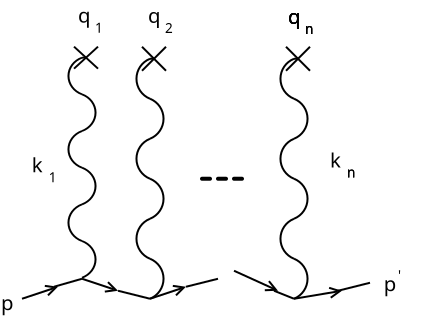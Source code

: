 <?xml version="1.0" encoding="UTF-8"?>
<dia:diagram xmlns:dia="http://www.lysator.liu.se/~alla/dia/">
  <dia:layer name="Background" visible="true" connectable="false"/>
  <dia:layer name="Background" visible="true" connectable="false"/>
  <dia:layer name="Background" visible="true" connectable="false"/>
  <dia:layer name="Background" visible="true" connectable="true" active="true">
    <dia:group>
      <dia:attribute name="meta">
        <dia:composite type="dict"/>
      </dia:attribute>
      <dia:attribute name="matrix">
        <dia:matrix xx="1" xy="0" yx="0" yy="0.917" x0="0" y0="-0.055"/>
      </dia:attribute>
      <dia:group>
        <dia:attribute name="meta">
          <dia:composite type="dict"/>
        </dia:attribute>
        <dia:attribute name="matrix"/>
        <dia:object type="Standard - Arc" version="0" id="O0">
          <dia:attribute name="obj_pos">
            <dia:point val="8,4"/>
          </dia:attribute>
          <dia:attribute name="obj_bb">
            <dia:rectangle val="7.273,3.95;8.05,6.05"/>
          </dia:attribute>
          <dia:attribute name="conn_endpoints">
            <dia:point val="8,4"/>
            <dia:point val="8,6"/>
          </dia:attribute>
          <dia:attribute name="curve_distance">
            <dia:real val="0.677"/>
          </dia:attribute>
        </dia:object>
        <dia:object type="Standard - Arc" version="0" id="O1">
          <dia:attribute name="obj_pos">
            <dia:point val="8,6"/>
          </dia:attribute>
          <dia:attribute name="obj_bb">
            <dia:rectangle val="7.95,5.95;8.727,8.05"/>
          </dia:attribute>
          <dia:attribute name="conn_endpoints">
            <dia:point val="8,6"/>
            <dia:point val="8,8"/>
          </dia:attribute>
          <dia:attribute name="curve_distance">
            <dia:real val="-0.677"/>
          </dia:attribute>
        </dia:object>
        <dia:object type="Standard - Arc" version="0" id="O2">
          <dia:attribute name="obj_pos">
            <dia:point val="8,0"/>
          </dia:attribute>
          <dia:attribute name="obj_bb">
            <dia:rectangle val="7.273,-0.05;8.05,2.05"/>
          </dia:attribute>
          <dia:attribute name="conn_endpoints">
            <dia:point val="8,0"/>
            <dia:point val="8,2"/>
          </dia:attribute>
          <dia:attribute name="curve_distance">
            <dia:real val="0.677"/>
          </dia:attribute>
        </dia:object>
        <dia:object type="Standard - Arc" version="0" id="O3">
          <dia:attribute name="obj_pos">
            <dia:point val="8,2"/>
          </dia:attribute>
          <dia:attribute name="obj_bb">
            <dia:rectangle val="7.95,1.95;8.727,4.05"/>
          </dia:attribute>
          <dia:attribute name="conn_endpoints">
            <dia:point val="8,2"/>
            <dia:point val="8,4"/>
          </dia:attribute>
          <dia:attribute name="curve_distance">
            <dia:real val="-0.677"/>
          </dia:attribute>
        </dia:object>
        <dia:object type="Standard - Arc" version="0" id="O4">
          <dia:attribute name="obj_pos">
            <dia:point val="8,8"/>
          </dia:attribute>
          <dia:attribute name="obj_bb">
            <dia:rectangle val="7.273,7.95;8.05,10.05"/>
          </dia:attribute>
          <dia:attribute name="conn_endpoints">
            <dia:point val="8,8"/>
            <dia:point val="8,10"/>
          </dia:attribute>
          <dia:attribute name="curve_distance">
            <dia:real val="0.677"/>
          </dia:attribute>
        </dia:object>
        <dia:object type="Standard - Arc" version="0" id="O5">
          <dia:attribute name="obj_pos">
            <dia:point val="8,10"/>
          </dia:attribute>
          <dia:attribute name="obj_bb">
            <dia:rectangle val="7.95,9.95;8.727,12.05"/>
          </dia:attribute>
          <dia:attribute name="conn_endpoints">
            <dia:point val="8,10"/>
            <dia:point val="8,12"/>
          </dia:attribute>
          <dia:attribute name="curve_distance">
            <dia:real val="-0.677"/>
          </dia:attribute>
        </dia:object>
      </dia:group>
      <dia:object type="Standard - Line" version="0" id="O6">
        <dia:attribute name="obj_pos">
          <dia:point val="7.6,-0.6"/>
        </dia:attribute>
        <dia:attribute name="obj_bb">
          <dia:rectangle val="7.529,-0.671;8.871,0.671"/>
        </dia:attribute>
        <dia:attribute name="conn_endpoints">
          <dia:point val="7.6,-0.6"/>
          <dia:point val="8.8,0.6"/>
        </dia:attribute>
        <dia:attribute name="numcp">
          <dia:int val="1"/>
        </dia:attribute>
        <dia:connections>
          <dia:connection handle="1" to="O6" connection="0"/>
        </dia:connections>
      </dia:object>
      <dia:object type="Standard - Line" version="0" id="O7">
        <dia:attribute name="obj_pos">
          <dia:point val="7.6,0.6"/>
        </dia:attribute>
        <dia:attribute name="obj_bb">
          <dia:rectangle val="7.529,-0.671;8.871,0.671"/>
        </dia:attribute>
        <dia:attribute name="conn_endpoints">
          <dia:point val="7.6,0.6"/>
          <dia:point val="8.8,-0.6"/>
        </dia:attribute>
        <dia:attribute name="numcp">
          <dia:int val="1"/>
        </dia:attribute>
      </dia:object>
      <dia:object type="Standard - Line" version="0" id="O8">
        <dia:attribute name="obj_pos">
          <dia:point val="8,0"/>
        </dia:attribute>
        <dia:attribute name="obj_bb">
          <dia:rectangle val="7.95,-0.05;8.25,0.05"/>
        </dia:attribute>
        <dia:attribute name="conn_endpoints">
          <dia:point val="8,0"/>
          <dia:point val="8.2,0"/>
        </dia:attribute>
        <dia:attribute name="numcp">
          <dia:int val="1"/>
        </dia:attribute>
      </dia:object>
    </dia:group>
    <dia:group>
      <dia:attribute name="meta">
        <dia:composite type="dict"/>
      </dia:attribute>
      <dia:attribute name="matrix"/>
      <dia:group>
        <dia:attribute name="meta">
          <dia:composite type="dict"/>
        </dia:attribute>
        <dia:attribute name="matrix"/>
        <dia:object type="Standard - Arc" version="0" id="O9">
          <dia:attribute name="obj_pos">
            <dia:point val="11.4,4"/>
          </dia:attribute>
          <dia:attribute name="obj_bb">
            <dia:rectangle val="10.673,3.95;11.45,6.05"/>
          </dia:attribute>
          <dia:attribute name="conn_endpoints">
            <dia:point val="11.4,4"/>
            <dia:point val="11.4,6"/>
          </dia:attribute>
          <dia:attribute name="curve_distance">
            <dia:real val="0.677"/>
          </dia:attribute>
        </dia:object>
        <dia:object type="Standard - Arc" version="0" id="O10">
          <dia:attribute name="obj_pos">
            <dia:point val="11.4,6"/>
          </dia:attribute>
          <dia:attribute name="obj_bb">
            <dia:rectangle val="11.35,5.95;12.127,8.05"/>
          </dia:attribute>
          <dia:attribute name="conn_endpoints">
            <dia:point val="11.4,6"/>
            <dia:point val="11.4,8"/>
          </dia:attribute>
          <dia:attribute name="curve_distance">
            <dia:real val="-0.677"/>
          </dia:attribute>
        </dia:object>
        <dia:object type="Standard - Arc" version="0" id="O11">
          <dia:attribute name="obj_pos">
            <dia:point val="11.4,0"/>
          </dia:attribute>
          <dia:attribute name="obj_bb">
            <dia:rectangle val="10.673,-0.05;11.45,2.05"/>
          </dia:attribute>
          <dia:attribute name="conn_endpoints">
            <dia:point val="11.4,0"/>
            <dia:point val="11.4,2"/>
          </dia:attribute>
          <dia:attribute name="curve_distance">
            <dia:real val="0.677"/>
          </dia:attribute>
        </dia:object>
        <dia:object type="Standard - Arc" version="0" id="O12">
          <dia:attribute name="obj_pos">
            <dia:point val="11.4,2"/>
          </dia:attribute>
          <dia:attribute name="obj_bb">
            <dia:rectangle val="11.35,1.95;12.127,4.05"/>
          </dia:attribute>
          <dia:attribute name="conn_endpoints">
            <dia:point val="11.4,2"/>
            <dia:point val="11.4,4"/>
          </dia:attribute>
          <dia:attribute name="curve_distance">
            <dia:real val="-0.677"/>
          </dia:attribute>
        </dia:object>
        <dia:object type="Standard - Arc" version="0" id="O13">
          <dia:attribute name="obj_pos">
            <dia:point val="11.4,8"/>
          </dia:attribute>
          <dia:attribute name="obj_bb">
            <dia:rectangle val="10.673,7.95;11.45,10.05"/>
          </dia:attribute>
          <dia:attribute name="conn_endpoints">
            <dia:point val="11.4,8"/>
            <dia:point val="11.4,10"/>
          </dia:attribute>
          <dia:attribute name="curve_distance">
            <dia:real val="0.677"/>
          </dia:attribute>
        </dia:object>
        <dia:object type="Standard - Arc" version="0" id="O14">
          <dia:attribute name="obj_pos">
            <dia:point val="11.4,10"/>
          </dia:attribute>
          <dia:attribute name="obj_bb">
            <dia:rectangle val="11.35,9.95;12.127,12.05"/>
          </dia:attribute>
          <dia:attribute name="conn_endpoints">
            <dia:point val="11.4,10"/>
            <dia:point val="11.4,12"/>
          </dia:attribute>
          <dia:attribute name="curve_distance">
            <dia:real val="-0.677"/>
          </dia:attribute>
        </dia:object>
      </dia:group>
      <dia:object type="Standard - Line" version="0" id="O15">
        <dia:attribute name="obj_pos">
          <dia:point val="11,-0.6"/>
        </dia:attribute>
        <dia:attribute name="obj_bb">
          <dia:rectangle val="10.929,-0.671;12.271,0.671"/>
        </dia:attribute>
        <dia:attribute name="conn_endpoints">
          <dia:point val="11,-0.6"/>
          <dia:point val="12.2,0.6"/>
        </dia:attribute>
        <dia:attribute name="numcp">
          <dia:int val="1"/>
        </dia:attribute>
        <dia:connections>
          <dia:connection handle="1" to="O15" connection="0"/>
        </dia:connections>
      </dia:object>
      <dia:object type="Standard - Line" version="0" id="O16">
        <dia:attribute name="obj_pos">
          <dia:point val="11,0.6"/>
        </dia:attribute>
        <dia:attribute name="obj_bb">
          <dia:rectangle val="10.929,-0.671;12.271,0.671"/>
        </dia:attribute>
        <dia:attribute name="conn_endpoints">
          <dia:point val="11,0.6"/>
          <dia:point val="12.2,-0.6"/>
        </dia:attribute>
        <dia:attribute name="numcp">
          <dia:int val="1"/>
        </dia:attribute>
      </dia:object>
      <dia:object type="Standard - Line" version="0" id="O17">
        <dia:attribute name="obj_pos">
          <dia:point val="11.4,0"/>
        </dia:attribute>
        <dia:attribute name="obj_bb">
          <dia:rectangle val="11.35,-0.05;11.65,0.05"/>
        </dia:attribute>
        <dia:attribute name="conn_endpoints">
          <dia:point val="11.4,0"/>
          <dia:point val="11.6,0"/>
        </dia:attribute>
        <dia:attribute name="numcp">
          <dia:int val="1"/>
        </dia:attribute>
      </dia:object>
    </dia:group>
    <dia:group>
      <dia:attribute name="meta">
        <dia:composite type="dict"/>
      </dia:attribute>
      <dia:attribute name="matrix"/>
      <dia:group>
        <dia:attribute name="meta">
          <dia:composite type="dict"/>
        </dia:attribute>
        <dia:attribute name="matrix"/>
        <dia:object type="Standard - Arc" version="0" id="O18">
          <dia:attribute name="obj_pos">
            <dia:point val="18.6,4"/>
          </dia:attribute>
          <dia:attribute name="obj_bb">
            <dia:rectangle val="17.873,3.95;18.65,6.05"/>
          </dia:attribute>
          <dia:attribute name="conn_endpoints">
            <dia:point val="18.6,4"/>
            <dia:point val="18.6,6"/>
          </dia:attribute>
          <dia:attribute name="curve_distance">
            <dia:real val="0.677"/>
          </dia:attribute>
        </dia:object>
        <dia:object type="Standard - Arc" version="0" id="O19">
          <dia:attribute name="obj_pos">
            <dia:point val="18.6,6"/>
          </dia:attribute>
          <dia:attribute name="obj_bb">
            <dia:rectangle val="18.55,5.95;19.327,8.05"/>
          </dia:attribute>
          <dia:attribute name="conn_endpoints">
            <dia:point val="18.6,6"/>
            <dia:point val="18.6,8"/>
          </dia:attribute>
          <dia:attribute name="curve_distance">
            <dia:real val="-0.677"/>
          </dia:attribute>
        </dia:object>
        <dia:object type="Standard - Arc" version="0" id="O20">
          <dia:attribute name="obj_pos">
            <dia:point val="18.6,0"/>
          </dia:attribute>
          <dia:attribute name="obj_bb">
            <dia:rectangle val="17.873,-0.05;18.65,2.05"/>
          </dia:attribute>
          <dia:attribute name="conn_endpoints">
            <dia:point val="18.6,0"/>
            <dia:point val="18.6,2"/>
          </dia:attribute>
          <dia:attribute name="curve_distance">
            <dia:real val="0.677"/>
          </dia:attribute>
        </dia:object>
        <dia:object type="Standard - Arc" version="0" id="O21">
          <dia:attribute name="obj_pos">
            <dia:point val="18.6,2"/>
          </dia:attribute>
          <dia:attribute name="obj_bb">
            <dia:rectangle val="18.55,1.95;19.327,4.05"/>
          </dia:attribute>
          <dia:attribute name="conn_endpoints">
            <dia:point val="18.6,2"/>
            <dia:point val="18.6,4"/>
          </dia:attribute>
          <dia:attribute name="curve_distance">
            <dia:real val="-0.677"/>
          </dia:attribute>
        </dia:object>
        <dia:object type="Standard - Arc" version="0" id="O22">
          <dia:attribute name="obj_pos">
            <dia:point val="18.6,8"/>
          </dia:attribute>
          <dia:attribute name="obj_bb">
            <dia:rectangle val="17.873,7.95;18.65,10.05"/>
          </dia:attribute>
          <dia:attribute name="conn_endpoints">
            <dia:point val="18.6,8"/>
            <dia:point val="18.6,10"/>
          </dia:attribute>
          <dia:attribute name="curve_distance">
            <dia:real val="0.677"/>
          </dia:attribute>
        </dia:object>
        <dia:object type="Standard - Arc" version="0" id="O23">
          <dia:attribute name="obj_pos">
            <dia:point val="18.6,10"/>
          </dia:attribute>
          <dia:attribute name="obj_bb">
            <dia:rectangle val="18.55,9.95;19.327,12.05"/>
          </dia:attribute>
          <dia:attribute name="conn_endpoints">
            <dia:point val="18.6,10"/>
            <dia:point val="18.6,12"/>
          </dia:attribute>
          <dia:attribute name="curve_distance">
            <dia:real val="-0.677"/>
          </dia:attribute>
        </dia:object>
      </dia:group>
      <dia:object type="Standard - Line" version="0" id="O24">
        <dia:attribute name="obj_pos">
          <dia:point val="18.2,-0.6"/>
        </dia:attribute>
        <dia:attribute name="obj_bb">
          <dia:rectangle val="18.129,-0.671;19.471,0.671"/>
        </dia:attribute>
        <dia:attribute name="conn_endpoints">
          <dia:point val="18.2,-0.6"/>
          <dia:point val="19.4,0.6"/>
        </dia:attribute>
        <dia:attribute name="numcp">
          <dia:int val="1"/>
        </dia:attribute>
        <dia:connections>
          <dia:connection handle="1" to="O24" connection="0"/>
        </dia:connections>
      </dia:object>
      <dia:object type="Standard - Line" version="0" id="O25">
        <dia:attribute name="obj_pos">
          <dia:point val="18.2,0.6"/>
        </dia:attribute>
        <dia:attribute name="obj_bb">
          <dia:rectangle val="18.129,-0.671;19.471,0.671"/>
        </dia:attribute>
        <dia:attribute name="conn_endpoints">
          <dia:point val="18.2,0.6"/>
          <dia:point val="19.4,-0.6"/>
        </dia:attribute>
        <dia:attribute name="numcp">
          <dia:int val="1"/>
        </dia:attribute>
      </dia:object>
      <dia:object type="Standard - Line" version="0" id="O26">
        <dia:attribute name="obj_pos">
          <dia:point val="18.6,0"/>
        </dia:attribute>
        <dia:attribute name="obj_bb">
          <dia:rectangle val="18.55,-0.05;18.85,0.05"/>
        </dia:attribute>
        <dia:attribute name="conn_endpoints">
          <dia:point val="18.6,0"/>
          <dia:point val="18.8,0"/>
        </dia:attribute>
        <dia:attribute name="numcp">
          <dia:int val="1"/>
        </dia:attribute>
      </dia:object>
    </dia:group>
    <dia:object type="Standard - Line" version="0" id="O27">
      <dia:attribute name="obj_pos">
        <dia:point val="14,6"/>
      </dia:attribute>
      <dia:attribute name="obj_bb">
        <dia:rectangle val="13.9,5.9;16.1,6.1"/>
      </dia:attribute>
      <dia:attribute name="conn_endpoints">
        <dia:point val="14,6"/>
        <dia:point val="16,6"/>
      </dia:attribute>
      <dia:attribute name="numcp">
        <dia:int val="1"/>
      </dia:attribute>
      <dia:attribute name="line_width">
        <dia:real val="0.2"/>
      </dia:attribute>
      <dia:attribute name="line_style">
        <dia:enum val="1"/>
      </dia:attribute>
      <dia:attribute name="line_caps">
        <dia:enum val="1"/>
      </dia:attribute>
      <dia:attribute name="dashlength">
        <dia:real val="0.4"/>
      </dia:attribute>
    </dia:object>
    <dia:object type="Standard - PolyLine" version="0" id="O28">
      <dia:attribute name="obj_pos">
        <dia:point val="5,12"/>
      </dia:attribute>
      <dia:attribute name="obj_bb">
        <dia:rectangle val="4.937,11.293;6.863,12.063"/>
      </dia:attribute>
      <dia:attribute name="poly_points">
        <dia:point val="5,12"/>
        <dia:point val="6.8,11.4"/>
      </dia:attribute>
      <dia:attribute name="end_arrow">
        <dia:enum val="1"/>
      </dia:attribute>
      <dia:attribute name="end_arrow_length">
        <dia:real val="0.5"/>
      </dia:attribute>
      <dia:attribute name="end_arrow_width">
        <dia:real val="0.5"/>
      </dia:attribute>
    </dia:object>
    <dia:object type="Standard - PolyLine" version="0" id="O29">
      <dia:attribute name="obj_pos">
        <dia:point val="6.6,11.4"/>
      </dia:attribute>
      <dia:attribute name="obj_bb">
        <dia:rectangle val="6.538,10.938;8.062,11.462"/>
      </dia:attribute>
      <dia:attribute name="poly_points">
        <dia:point val="6.6,11.4"/>
        <dia:point val="8,11"/>
      </dia:attribute>
    </dia:object>
    <dia:object type="Standard - PolyLine" version="0" id="O30">
      <dia:attribute name="obj_pos">
        <dia:point val="9.8,11.6"/>
      </dia:attribute>
      <dia:attribute name="obj_bb">
        <dia:rectangle val="9.739,11.539;11.461,12.061"/>
      </dia:attribute>
      <dia:attribute name="poly_points">
        <dia:point val="9.8,11.6"/>
        <dia:point val="11.4,12"/>
      </dia:attribute>
    </dia:object>
    <dia:object type="Standard - PolyLine" version="0" id="O31">
      <dia:attribute name="obj_pos">
        <dia:point val="8,11"/>
      </dia:attribute>
      <dia:attribute name="obj_bb">
        <dia:rectangle val="7.937,10.937;9.863,11.707"/>
      </dia:attribute>
      <dia:attribute name="poly_points">
        <dia:point val="8,11"/>
        <dia:point val="9.8,11.6"/>
      </dia:attribute>
      <dia:attribute name="end_arrow">
        <dia:enum val="1"/>
      </dia:attribute>
      <dia:attribute name="end_arrow_length">
        <dia:real val="0.5"/>
      </dia:attribute>
      <dia:attribute name="end_arrow_width">
        <dia:real val="0.5"/>
      </dia:attribute>
    </dia:object>
    <dia:object type="Standard - PolyLine" version="0" id="O32">
      <dia:attribute name="obj_pos">
        <dia:point val="11.4,12"/>
      </dia:attribute>
      <dia:attribute name="obj_bb">
        <dia:rectangle val="11.337,11.293;13.263,12.063"/>
      </dia:attribute>
      <dia:attribute name="poly_points">
        <dia:point val="11.4,12"/>
        <dia:point val="13.2,11.4"/>
      </dia:attribute>
      <dia:attribute name="end_arrow">
        <dia:enum val="1"/>
      </dia:attribute>
      <dia:attribute name="end_arrow_length">
        <dia:real val="0.5"/>
      </dia:attribute>
      <dia:attribute name="end_arrow_width">
        <dia:real val="0.5"/>
      </dia:attribute>
    </dia:object>
    <dia:object type="Standard - PolyLine" version="0" id="O33">
      <dia:attribute name="obj_pos">
        <dia:point val="15.6,10.6"/>
      </dia:attribute>
      <dia:attribute name="obj_bb">
        <dia:rectangle val="15.534,10.534;17.866,11.666"/>
      </dia:attribute>
      <dia:attribute name="poly_points">
        <dia:point val="15.6,10.6"/>
        <dia:point val="17.8,11.6"/>
      </dia:attribute>
      <dia:attribute name="end_arrow">
        <dia:enum val="1"/>
      </dia:attribute>
      <dia:attribute name="end_arrow_length">
        <dia:real val="0.5"/>
      </dia:attribute>
      <dia:attribute name="end_arrow_width">
        <dia:real val="0.5"/>
      </dia:attribute>
    </dia:object>
    <dia:object type="Standard - PolyLine" version="0" id="O34">
      <dia:attribute name="obj_pos">
        <dia:point val="18.6,12"/>
      </dia:attribute>
      <dia:attribute name="obj_bb">
        <dia:rectangle val="18.543,11.382;21.058,12.057"/>
      </dia:attribute>
      <dia:attribute name="poly_points">
        <dia:point val="18.6,12"/>
        <dia:point val="21,11.6"/>
      </dia:attribute>
      <dia:attribute name="end_arrow">
        <dia:enum val="1"/>
      </dia:attribute>
      <dia:attribute name="end_arrow_length">
        <dia:real val="0.5"/>
      </dia:attribute>
      <dia:attribute name="end_arrow_width">
        <dia:real val="0.5"/>
      </dia:attribute>
    </dia:object>
    <dia:object type="Standard - PolyLine" version="0" id="O35">
      <dia:attribute name="obj_pos">
        <dia:point val="20.8,11.6"/>
      </dia:attribute>
      <dia:attribute name="obj_bb">
        <dia:rectangle val="20.739,11.139;22.461,11.661"/>
      </dia:attribute>
      <dia:attribute name="poly_points">
        <dia:point val="20.8,11.6"/>
        <dia:point val="22.4,11.2"/>
      </dia:attribute>
    </dia:object>
    <dia:object type="Standard - PolyLine" version="0" id="O36">
      <dia:attribute name="obj_pos">
        <dia:point val="17.6,11.6"/>
      </dia:attribute>
      <dia:attribute name="obj_bb">
        <dia:rectangle val="17.535,11.535;18.665,12.065"/>
      </dia:attribute>
      <dia:attribute name="poly_points">
        <dia:point val="17.6,11.6"/>
        <dia:point val="18.6,12"/>
      </dia:attribute>
    </dia:object>
    <dia:object type="Standard - PolyLine" version="0" id="O37">
      <dia:attribute name="obj_pos">
        <dia:point val="13.2,11.4"/>
      </dia:attribute>
      <dia:attribute name="obj_bb">
        <dia:rectangle val="13.139,10.939;14.861,11.461"/>
      </dia:attribute>
      <dia:attribute name="poly_points">
        <dia:point val="13.2,11.4"/>
        <dia:point val="14.8,11"/>
      </dia:attribute>
    </dia:object>
    <dia:object type="Standard - Text" version="1" id="O38">
      <dia:attribute name="obj_pos">
        <dia:point val="10.8,-4.4"/>
      </dia:attribute>
      <dia:attribute name="obj_bb">
        <dia:rectangle val="10.8,-4.995;10.8,-4.247"/>
      </dia:attribute>
      <dia:attribute name="text">
        <dia:composite type="text">
          <dia:attribute name="string">
            <dia:string>##</dia:string>
          </dia:attribute>
          <dia:attribute name="font">
            <dia:font family="sans" style="0" name="Helvetica"/>
          </dia:attribute>
          <dia:attribute name="height">
            <dia:real val="0.8"/>
          </dia:attribute>
          <dia:attribute name="pos">
            <dia:point val="10.8,-4.4"/>
          </dia:attribute>
          <dia:attribute name="color">
            <dia:color val="#000000ff"/>
          </dia:attribute>
          <dia:attribute name="alignment">
            <dia:enum val="0"/>
          </dia:attribute>
        </dia:composite>
      </dia:attribute>
      <dia:attribute name="valign">
        <dia:enum val="3"/>
      </dia:attribute>
    </dia:object>
    <dia:object type="Standard - Text" version="1" id="O39">
      <dia:attribute name="obj_pos">
        <dia:point val="12.2,-5.2"/>
      </dia:attribute>
      <dia:attribute name="obj_bb">
        <dia:rectangle val="12.2,-5.795;12.2,-5.048"/>
      </dia:attribute>
      <dia:attribute name="text">
        <dia:composite type="text">
          <dia:attribute name="string">
            <dia:string>##</dia:string>
          </dia:attribute>
          <dia:attribute name="font">
            <dia:font family="sans" style="0" name="Helvetica"/>
          </dia:attribute>
          <dia:attribute name="height">
            <dia:real val="0.8"/>
          </dia:attribute>
          <dia:attribute name="pos">
            <dia:point val="12.2,-5.2"/>
          </dia:attribute>
          <dia:attribute name="color">
            <dia:color val="#000000ff"/>
          </dia:attribute>
          <dia:attribute name="alignment">
            <dia:enum val="0"/>
          </dia:attribute>
        </dia:composite>
      </dia:attribute>
      <dia:attribute name="valign">
        <dia:enum val="3"/>
      </dia:attribute>
    </dia:object>
    <dia:group>
      <dia:attribute name="meta">
        <dia:composite type="dict"/>
      </dia:attribute>
      <dia:attribute name="matrix"/>
      <dia:object type="Standard - Text" version="1" id="O40">
        <dia:attribute name="obj_pos">
          <dia:point val="11.305,-1.785"/>
        </dia:attribute>
        <dia:attribute name="obj_bb">
          <dia:rectangle val="11.305,-2.73;11.95,-1.545"/>
        </dia:attribute>
        <dia:attribute name="text">
          <dia:composite type="text">
            <dia:attribute name="string">
              <dia:string>#q#</dia:string>
            </dia:attribute>
            <dia:attribute name="font">
              <dia:font family="sans" style="0" name="Helvetica"/>
            </dia:attribute>
            <dia:attribute name="height">
              <dia:real val="1.27"/>
            </dia:attribute>
            <dia:attribute name="pos">
              <dia:point val="11.305,-1.785"/>
            </dia:attribute>
            <dia:attribute name="color">
              <dia:color val="#000000ff"/>
            </dia:attribute>
            <dia:attribute name="alignment">
              <dia:enum val="0"/>
            </dia:attribute>
          </dia:composite>
        </dia:attribute>
        <dia:attribute name="valign">
          <dia:enum val="3"/>
        </dia:attribute>
      </dia:object>
      <dia:object type="Standard - Text" version="1" id="O41">
        <dia:attribute name="obj_pos">
          <dia:point val="12.155,-1.285"/>
        </dia:attribute>
        <dia:attribute name="obj_bb">
          <dia:rectangle val="12.155,-1.915;12.585,-1.125"/>
        </dia:attribute>
        <dia:attribute name="text">
          <dia:composite type="text">
            <dia:attribute name="string">
              <dia:string>#2#</dia:string>
            </dia:attribute>
            <dia:attribute name="font">
              <dia:font family="sans" style="0" name="Helvetica"/>
            </dia:attribute>
            <dia:attribute name="height">
              <dia:real val="0.847"/>
            </dia:attribute>
            <dia:attribute name="pos">
              <dia:point val="12.155,-1.285"/>
            </dia:attribute>
            <dia:attribute name="color">
              <dia:color val="#000000ff"/>
            </dia:attribute>
            <dia:attribute name="alignment">
              <dia:enum val="0"/>
            </dia:attribute>
          </dia:composite>
        </dia:attribute>
        <dia:attribute name="valign">
          <dia:enum val="3"/>
        </dia:attribute>
      </dia:object>
    </dia:group>
    <dia:group>
      <dia:attribute name="meta">
        <dia:composite type="dict"/>
      </dia:attribute>
      <dia:attribute name="matrix"/>
      <dia:object type="Standard - Text" version="1" id="O42">
        <dia:attribute name="obj_pos">
          <dia:point val="7.8,-1.8"/>
        </dia:attribute>
        <dia:attribute name="obj_bb">
          <dia:rectangle val="7.8,-2.745;8.445,-1.56"/>
        </dia:attribute>
        <dia:attribute name="text">
          <dia:composite type="text">
            <dia:attribute name="string">
              <dia:string>#q#</dia:string>
            </dia:attribute>
            <dia:attribute name="font">
              <dia:font family="sans" style="0" name="Helvetica"/>
            </dia:attribute>
            <dia:attribute name="height">
              <dia:real val="1.27"/>
            </dia:attribute>
            <dia:attribute name="pos">
              <dia:point val="7.8,-1.8"/>
            </dia:attribute>
            <dia:attribute name="color">
              <dia:color val="#000000ff"/>
            </dia:attribute>
            <dia:attribute name="alignment">
              <dia:enum val="0"/>
            </dia:attribute>
          </dia:composite>
        </dia:attribute>
        <dia:attribute name="valign">
          <dia:enum val="3"/>
        </dia:attribute>
      </dia:object>
      <dia:object type="Standard - Text" version="1" id="O43">
        <dia:attribute name="obj_pos">
          <dia:point val="8.65,-1.3"/>
        </dia:attribute>
        <dia:attribute name="obj_bb">
          <dia:rectangle val="8.65,-1.93;9.08,-1.14"/>
        </dia:attribute>
        <dia:attribute name="text">
          <dia:composite type="text">
            <dia:attribute name="string">
              <dia:string>#1#</dia:string>
            </dia:attribute>
            <dia:attribute name="font">
              <dia:font family="sans" style="0" name="Helvetica"/>
            </dia:attribute>
            <dia:attribute name="height">
              <dia:real val="0.847"/>
            </dia:attribute>
            <dia:attribute name="pos">
              <dia:point val="8.65,-1.3"/>
            </dia:attribute>
            <dia:attribute name="color">
              <dia:color val="#000000ff"/>
            </dia:attribute>
            <dia:attribute name="alignment">
              <dia:enum val="0"/>
            </dia:attribute>
          </dia:composite>
        </dia:attribute>
        <dia:attribute name="valign">
          <dia:enum val="3"/>
        </dia:attribute>
      </dia:object>
    </dia:group>
    <dia:object type="Standard - Text" version="1" id="O44">
      <dia:attribute name="obj_pos">
        <dia:point val="18.305,-1.735"/>
      </dia:attribute>
      <dia:attribute name="obj_bb">
        <dia:rectangle val="18.305,-2.68;18.95,-1.495"/>
      </dia:attribute>
      <dia:attribute name="text">
        <dia:composite type="text">
          <dia:attribute name="string">
            <dia:string>#q#</dia:string>
          </dia:attribute>
          <dia:attribute name="font">
            <dia:font family="sans" style="0" name="Helvetica"/>
          </dia:attribute>
          <dia:attribute name="height">
            <dia:real val="1.27"/>
          </dia:attribute>
          <dia:attribute name="pos">
            <dia:point val="18.305,-1.735"/>
          </dia:attribute>
          <dia:attribute name="color">
            <dia:color val="#000000ff"/>
          </dia:attribute>
          <dia:attribute name="alignment">
            <dia:enum val="0"/>
          </dia:attribute>
        </dia:composite>
      </dia:attribute>
      <dia:attribute name="valign">
        <dia:enum val="3"/>
      </dia:attribute>
    </dia:object>
    <dia:object type="Standard - Text" version="1" id="O45">
      <dia:attribute name="obj_pos">
        <dia:point val="19.155,-1.235"/>
      </dia:attribute>
      <dia:attribute name="obj_bb">
        <dia:rectangle val="19.155,-1.865;19.585,-1.075"/>
      </dia:attribute>
      <dia:attribute name="text">
        <dia:composite type="text">
          <dia:attribute name="string">
            <dia:string>#n#</dia:string>
          </dia:attribute>
          <dia:attribute name="font">
            <dia:font family="sans" style="0" name="Helvetica"/>
          </dia:attribute>
          <dia:attribute name="height">
            <dia:real val="0.847"/>
          </dia:attribute>
          <dia:attribute name="pos">
            <dia:point val="19.155,-1.235"/>
          </dia:attribute>
          <dia:attribute name="color">
            <dia:color val="#000000ff"/>
          </dia:attribute>
          <dia:attribute name="alignment">
            <dia:enum val="0"/>
          </dia:attribute>
        </dia:composite>
      </dia:attribute>
      <dia:attribute name="valign">
        <dia:enum val="3"/>
      </dia:attribute>
    </dia:object>
    <dia:group>
      <dia:attribute name="meta">
        <dia:composite type="dict"/>
      </dia:attribute>
      <dia:attribute name="matrix"/>
      <dia:group>
        <dia:attribute name="meta">
          <dia:composite type="dict"/>
        </dia:attribute>
        <dia:attribute name="matrix"/>
        <dia:object type="Standard - Text" version="1" id="O46">
          <dia:attribute name="obj_pos">
            <dia:point val="18.305,-1.735"/>
          </dia:attribute>
          <dia:attribute name="obj_bb">
            <dia:rectangle val="18.305,-2.68;18.95,-1.495"/>
          </dia:attribute>
          <dia:attribute name="text">
            <dia:composite type="text">
              <dia:attribute name="string">
                <dia:string>#q#</dia:string>
              </dia:attribute>
              <dia:attribute name="font">
                <dia:font family="sans" style="0" name="Helvetica"/>
              </dia:attribute>
              <dia:attribute name="height">
                <dia:real val="1.27"/>
              </dia:attribute>
              <dia:attribute name="pos">
                <dia:point val="18.305,-1.735"/>
              </dia:attribute>
              <dia:attribute name="color">
                <dia:color val="#000000ff"/>
              </dia:attribute>
              <dia:attribute name="alignment">
                <dia:enum val="0"/>
              </dia:attribute>
            </dia:composite>
          </dia:attribute>
          <dia:attribute name="valign">
            <dia:enum val="3"/>
          </dia:attribute>
        </dia:object>
        <dia:object type="Standard - Text" version="1" id="O47">
          <dia:attribute name="obj_pos">
            <dia:point val="19.155,-1.235"/>
          </dia:attribute>
          <dia:attribute name="obj_bb">
            <dia:rectangle val="19.155,-1.865;19.585,-1.075"/>
          </dia:attribute>
          <dia:attribute name="text">
            <dia:composite type="text">
              <dia:attribute name="string">
                <dia:string>#n#</dia:string>
              </dia:attribute>
              <dia:attribute name="font">
                <dia:font family="sans" style="0" name="Helvetica"/>
              </dia:attribute>
              <dia:attribute name="height">
                <dia:real val="0.847"/>
              </dia:attribute>
              <dia:attribute name="pos">
                <dia:point val="19.155,-1.235"/>
              </dia:attribute>
              <dia:attribute name="color">
                <dia:color val="#000000ff"/>
              </dia:attribute>
              <dia:attribute name="alignment">
                <dia:enum val="0"/>
              </dia:attribute>
            </dia:composite>
          </dia:attribute>
          <dia:attribute name="valign">
            <dia:enum val="3"/>
          </dia:attribute>
        </dia:object>
      </dia:group>
      <dia:object type="Standard - Text" version="1" id="O48">
        <dia:attribute name="obj_pos">
          <dia:point val="18.305,-1.735"/>
        </dia:attribute>
        <dia:attribute name="obj_bb">
          <dia:rectangle val="18.305,-2.68;18.95,-1.495"/>
        </dia:attribute>
        <dia:attribute name="text">
          <dia:composite type="text">
            <dia:attribute name="string">
              <dia:string>#q#</dia:string>
            </dia:attribute>
            <dia:attribute name="font">
              <dia:font family="sans" style="0" name="Helvetica"/>
            </dia:attribute>
            <dia:attribute name="height">
              <dia:real val="1.27"/>
            </dia:attribute>
            <dia:attribute name="pos">
              <dia:point val="18.305,-1.735"/>
            </dia:attribute>
            <dia:attribute name="color">
              <dia:color val="#000000ff"/>
            </dia:attribute>
            <dia:attribute name="alignment">
              <dia:enum val="0"/>
            </dia:attribute>
          </dia:composite>
        </dia:attribute>
        <dia:attribute name="valign">
          <dia:enum val="3"/>
        </dia:attribute>
      </dia:object>
      <dia:object type="Standard - Text" version="1" id="O49">
        <dia:attribute name="obj_pos">
          <dia:point val="19.155,-1.235"/>
        </dia:attribute>
        <dia:attribute name="obj_bb">
          <dia:rectangle val="19.155,-1.865;19.585,-1.075"/>
        </dia:attribute>
        <dia:attribute name="text">
          <dia:composite type="text">
            <dia:attribute name="string">
              <dia:string>#n#</dia:string>
            </dia:attribute>
            <dia:attribute name="font">
              <dia:font family="sans" style="0" name="Helvetica"/>
            </dia:attribute>
            <dia:attribute name="height">
              <dia:real val="0.847"/>
            </dia:attribute>
            <dia:attribute name="pos">
              <dia:point val="19.155,-1.235"/>
            </dia:attribute>
            <dia:attribute name="color">
              <dia:color val="#000000ff"/>
            </dia:attribute>
            <dia:attribute name="alignment">
              <dia:enum val="0"/>
            </dia:attribute>
          </dia:composite>
        </dia:attribute>
        <dia:attribute name="valign">
          <dia:enum val="3"/>
        </dia:attribute>
      </dia:object>
    </dia:group>
    <dia:group>
      <dia:attribute name="meta">
        <dia:composite type="dict"/>
      </dia:attribute>
      <dia:attribute name="matrix"/>
      <dia:object type="Standard - Text" version="1" id="O50">
        <dia:attribute name="obj_pos">
          <dia:point val="20.405,5.44"/>
        </dia:attribute>
        <dia:attribute name="obj_bb">
          <dia:rectangle val="20.405,4.465;21.022,5.739"/>
        </dia:attribute>
        <dia:attribute name="text">
          <dia:composite type="text">
            <dia:attribute name="string">
              <dia:string>#k#</dia:string>
            </dia:attribute>
            <dia:attribute name="font">
              <dia:font family="sans" style="0" name="Helvetica"/>
            </dia:attribute>
            <dia:attribute name="height">
              <dia:real val="1.27"/>
            </dia:attribute>
            <dia:attribute name="pos">
              <dia:point val="20.405,5.44"/>
            </dia:attribute>
            <dia:attribute name="color">
              <dia:color val="#000000ff"/>
            </dia:attribute>
            <dia:attribute name="alignment">
              <dia:enum val="0"/>
            </dia:attribute>
          </dia:composite>
        </dia:attribute>
        <dia:attribute name="valign">
          <dia:enum val="3"/>
        </dia:attribute>
      </dia:object>
      <dia:object type="Standard - Text" version="1" id="O51">
        <dia:attribute name="obj_pos">
          <dia:point val="21.255,5.94"/>
        </dia:attribute>
        <dia:attribute name="obj_bb">
          <dia:rectangle val="21.255,5.31;21.685,6.1"/>
        </dia:attribute>
        <dia:attribute name="text">
          <dia:composite type="text">
            <dia:attribute name="string">
              <dia:string>#n#</dia:string>
            </dia:attribute>
            <dia:attribute name="font">
              <dia:font family="sans" style="0" name="Helvetica"/>
            </dia:attribute>
            <dia:attribute name="height">
              <dia:real val="0.847"/>
            </dia:attribute>
            <dia:attribute name="pos">
              <dia:point val="21.255,5.94"/>
            </dia:attribute>
            <dia:attribute name="color">
              <dia:color val="#000000ff"/>
            </dia:attribute>
            <dia:attribute name="alignment">
              <dia:enum val="0"/>
            </dia:attribute>
          </dia:composite>
        </dia:attribute>
        <dia:attribute name="valign">
          <dia:enum val="3"/>
        </dia:attribute>
      </dia:object>
      <dia:object type="Standard - Text" version="1" id="O52">
        <dia:attribute name="obj_pos">
          <dia:point val="20.405,5.44"/>
        </dia:attribute>
        <dia:attribute name="obj_bb">
          <dia:rectangle val="20.375,4.465;20.405,5.739"/>
        </dia:attribute>
        <dia:attribute name="text">
          <dia:composite type="text">
            <dia:attribute name="string">
              <dia:string>##</dia:string>
            </dia:attribute>
            <dia:attribute name="font">
              <dia:font family="sans" style="0" name="Helvetica"/>
            </dia:attribute>
            <dia:attribute name="height">
              <dia:real val="1.27"/>
            </dia:attribute>
            <dia:attribute name="pos">
              <dia:point val="20.405,5.44"/>
            </dia:attribute>
            <dia:attribute name="color">
              <dia:color val="#000000ff"/>
            </dia:attribute>
            <dia:attribute name="alignment">
              <dia:enum val="0"/>
            </dia:attribute>
          </dia:composite>
        </dia:attribute>
        <dia:attribute name="valign">
          <dia:enum val="3"/>
        </dia:attribute>
      </dia:object>
      <dia:object type="Standard - Text" version="1" id="O53">
        <dia:attribute name="obj_pos">
          <dia:point val="21.255,5.94"/>
        </dia:attribute>
        <dia:attribute name="obj_bb">
          <dia:rectangle val="21.255,5.31;21.685,6.1"/>
        </dia:attribute>
        <dia:attribute name="text">
          <dia:composite type="text">
            <dia:attribute name="string">
              <dia:string>#n#</dia:string>
            </dia:attribute>
            <dia:attribute name="font">
              <dia:font family="sans" style="0" name="Helvetica"/>
            </dia:attribute>
            <dia:attribute name="height">
              <dia:real val="0.847"/>
            </dia:attribute>
            <dia:attribute name="pos">
              <dia:point val="21.255,5.94"/>
            </dia:attribute>
            <dia:attribute name="color">
              <dia:color val="#000000ff"/>
            </dia:attribute>
            <dia:attribute name="alignment">
              <dia:enum val="0"/>
            </dia:attribute>
          </dia:composite>
        </dia:attribute>
        <dia:attribute name="valign">
          <dia:enum val="3"/>
        </dia:attribute>
      </dia:object>
    </dia:group>
    <dia:group>
      <dia:attribute name="meta">
        <dia:composite type="dict"/>
      </dia:attribute>
      <dia:attribute name="matrix"/>
      <dia:object type="Standard - Text" version="1" id="O54">
        <dia:attribute name="obj_pos">
          <dia:point val="5.485,5.67"/>
        </dia:attribute>
        <dia:attribute name="obj_bb">
          <dia:rectangle val="5.485,4.725;6.072,5.91"/>
        </dia:attribute>
        <dia:attribute name="text">
          <dia:composite type="text">
            <dia:attribute name="string">
              <dia:string>#k#</dia:string>
            </dia:attribute>
            <dia:attribute name="font">
              <dia:font family="sans" style="0" name="Helvetica"/>
            </dia:attribute>
            <dia:attribute name="height">
              <dia:real val="1.27"/>
            </dia:attribute>
            <dia:attribute name="pos">
              <dia:point val="5.485,5.67"/>
            </dia:attribute>
            <dia:attribute name="color">
              <dia:color val="#000000ff"/>
            </dia:attribute>
            <dia:attribute name="alignment">
              <dia:enum val="0"/>
            </dia:attribute>
          </dia:composite>
        </dia:attribute>
        <dia:attribute name="valign">
          <dia:enum val="3"/>
        </dia:attribute>
      </dia:object>
      <dia:object type="Standard - Text" version="1" id="O55">
        <dia:attribute name="obj_pos">
          <dia:point val="6.335,6.17"/>
        </dia:attribute>
        <dia:attribute name="obj_bb">
          <dia:rectangle val="6.335,5.52;6.784,6.369"/>
        </dia:attribute>
        <dia:attribute name="text">
          <dia:composite type="text">
            <dia:attribute name="string">
              <dia:string>#1#</dia:string>
            </dia:attribute>
            <dia:attribute name="font">
              <dia:font family="sans" style="0" name="Helvetica"/>
            </dia:attribute>
            <dia:attribute name="height">
              <dia:real val="0.847"/>
            </dia:attribute>
            <dia:attribute name="pos">
              <dia:point val="6.335,6.17"/>
            </dia:attribute>
            <dia:attribute name="color">
              <dia:color val="#000000ff"/>
            </dia:attribute>
            <dia:attribute name="alignment">
              <dia:enum val="0"/>
            </dia:attribute>
          </dia:composite>
        </dia:attribute>
        <dia:attribute name="valign">
          <dia:enum val="3"/>
        </dia:attribute>
      </dia:object>
      <dia:object type="Standard - Text" version="1" id="O56">
        <dia:attribute name="obj_pos">
          <dia:point val="5.485,5.67"/>
        </dia:attribute>
        <dia:attribute name="obj_bb">
          <dia:rectangle val="5.485,4.725;5.485,5.91"/>
        </dia:attribute>
        <dia:attribute name="text">
          <dia:composite type="text">
            <dia:attribute name="string">
              <dia:string>##</dia:string>
            </dia:attribute>
            <dia:attribute name="font">
              <dia:font family="sans" style="0" name="Helvetica"/>
            </dia:attribute>
            <dia:attribute name="height">
              <dia:real val="1.27"/>
            </dia:attribute>
            <dia:attribute name="pos">
              <dia:point val="5.485,5.67"/>
            </dia:attribute>
            <dia:attribute name="color">
              <dia:color val="#000000ff"/>
            </dia:attribute>
            <dia:attribute name="alignment">
              <dia:enum val="0"/>
            </dia:attribute>
          </dia:composite>
        </dia:attribute>
        <dia:attribute name="valign">
          <dia:enum val="3"/>
        </dia:attribute>
      </dia:object>
    </dia:group>
    <dia:object type="Standard - Text" version="1" id="O57">
      <dia:attribute name="obj_pos">
        <dia:point val="3.95,12.575"/>
      </dia:attribute>
      <dia:attribute name="obj_bb">
        <dia:rectangle val="3.92,11.6;4.595,12.874"/>
      </dia:attribute>
      <dia:attribute name="text">
        <dia:composite type="text">
          <dia:attribute name="string">
            <dia:string>#p#</dia:string>
          </dia:attribute>
          <dia:attribute name="font">
            <dia:font family="sans" style="0" name="Helvetica"/>
          </dia:attribute>
          <dia:attribute name="height">
            <dia:real val="1.27"/>
          </dia:attribute>
          <dia:attribute name="pos">
            <dia:point val="3.95,12.575"/>
          </dia:attribute>
          <dia:attribute name="color">
            <dia:color val="#000000ff"/>
          </dia:attribute>
          <dia:attribute name="alignment">
            <dia:enum val="0"/>
          </dia:attribute>
        </dia:composite>
      </dia:attribute>
      <dia:attribute name="valign">
        <dia:enum val="3"/>
      </dia:attribute>
    </dia:object>
    <dia:group>
      <dia:attribute name="meta">
        <dia:composite type="dict"/>
      </dia:attribute>
      <dia:attribute name="matrix"/>
      <dia:object type="Standard - Text" version="1" id="O58">
        <dia:attribute name="obj_pos">
          <dia:point val="25.55,12.2"/>
        </dia:attribute>
        <dia:attribute name="obj_bb">
          <dia:rectangle val="25.55,11.605;25.55,12.352"/>
        </dia:attribute>
        <dia:attribute name="text">
          <dia:composite type="text">
            <dia:attribute name="string">
              <dia:string>##</dia:string>
            </dia:attribute>
            <dia:attribute name="font">
              <dia:font family="sans" style="0" name="Helvetica"/>
            </dia:attribute>
            <dia:attribute name="height">
              <dia:real val="0.8"/>
            </dia:attribute>
            <dia:attribute name="pos">
              <dia:point val="25.55,12.2"/>
            </dia:attribute>
            <dia:attribute name="color">
              <dia:color val="#000000ff"/>
            </dia:attribute>
            <dia:attribute name="alignment">
              <dia:enum val="0"/>
            </dia:attribute>
          </dia:composite>
        </dia:attribute>
        <dia:attribute name="valign">
          <dia:enum val="3"/>
        </dia:attribute>
      </dia:object>
      <dia:object type="Standard - Text" version="1" id="O59">
        <dia:attribute name="obj_pos">
          <dia:point val="25.55,12.2"/>
        </dia:attribute>
        <dia:attribute name="obj_bb">
          <dia:rectangle val="25.55,11.605;25.55,12.352"/>
        </dia:attribute>
        <dia:attribute name="text">
          <dia:composite type="text">
            <dia:attribute name="string">
              <dia:string>##</dia:string>
            </dia:attribute>
            <dia:attribute name="font">
              <dia:font family="sans" style="0" name="Helvetica"/>
            </dia:attribute>
            <dia:attribute name="height">
              <dia:real val="0.8"/>
            </dia:attribute>
            <dia:attribute name="pos">
              <dia:point val="25.55,12.2"/>
            </dia:attribute>
            <dia:attribute name="color">
              <dia:color val="#000000ff"/>
            </dia:attribute>
            <dia:attribute name="alignment">
              <dia:enum val="0"/>
            </dia:attribute>
          </dia:composite>
        </dia:attribute>
        <dia:attribute name="valign">
          <dia:enum val="3"/>
        </dia:attribute>
      </dia:object>
      <dia:object type="Standard - Text" version="1" id="O60">
        <dia:attribute name="obj_pos">
          <dia:point val="23.085,11.62"/>
        </dia:attribute>
        <dia:attribute name="obj_bb">
          <dia:rectangle val="23.085,10.675;23.73,11.86"/>
        </dia:attribute>
        <dia:attribute name="text">
          <dia:composite type="text">
            <dia:attribute name="string">
              <dia:string>#p#</dia:string>
            </dia:attribute>
            <dia:attribute name="font">
              <dia:font family="sans" style="0" name="Helvetica"/>
            </dia:attribute>
            <dia:attribute name="height">
              <dia:real val="1.27"/>
            </dia:attribute>
            <dia:attribute name="pos">
              <dia:point val="23.085,11.62"/>
            </dia:attribute>
            <dia:attribute name="color">
              <dia:color val="#000000ff"/>
            </dia:attribute>
            <dia:attribute name="alignment">
              <dia:enum val="0"/>
            </dia:attribute>
          </dia:composite>
        </dia:attribute>
        <dia:attribute name="valign">
          <dia:enum val="3"/>
        </dia:attribute>
      </dia:object>
      <dia:object type="Standard - Text" version="1" id="O61">
        <dia:attribute name="obj_pos">
          <dia:point val="23.8,11.075"/>
        </dia:attribute>
        <dia:attribute name="obj_bb">
          <dia:rectangle val="23.8,10.445;23.985,11.235"/>
        </dia:attribute>
        <dia:attribute name="text">
          <dia:composite type="text">
            <dia:attribute name="string">
              <dia:string>#'#</dia:string>
            </dia:attribute>
            <dia:attribute name="font">
              <dia:font family="sans" style="0" name="Helvetica"/>
            </dia:attribute>
            <dia:attribute name="height">
              <dia:real val="0.847"/>
            </dia:attribute>
            <dia:attribute name="pos">
              <dia:point val="23.8,11.075"/>
            </dia:attribute>
            <dia:attribute name="color">
              <dia:color val="#000000ff"/>
            </dia:attribute>
            <dia:attribute name="alignment">
              <dia:enum val="0"/>
            </dia:attribute>
          </dia:composite>
        </dia:attribute>
        <dia:attribute name="valign">
          <dia:enum val="3"/>
        </dia:attribute>
      </dia:object>
    </dia:group>
  </dia:layer>
</dia:diagram>
